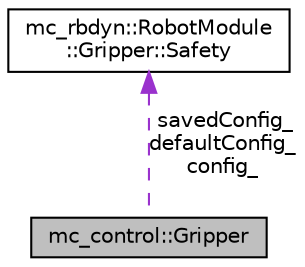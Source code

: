 digraph "mc_control::Gripper"
{
 // INTERACTIVE_SVG=YES
 // LATEX_PDF_SIZE
  edge [fontname="Helvetica",fontsize="10",labelfontname="Helvetica",labelfontsize="10"];
  node [fontname="Helvetica",fontsize="10",shape=record];
  Node1 [label="mc_control::Gripper",height=0.2,width=0.4,color="black", fillcolor="grey75", style="filled", fontcolor="black",tooltip="A robot's gripper reprensentation."];
  Node2 -> Node1 [dir="back",color="darkorchid3",fontsize="10",style="dashed",label=" savedConfig_\ndefaultConfig_\nconfig_" ,fontname="Helvetica"];
  Node2 [label="mc_rbdyn::RobotModule\l::Gripper::Safety",height=0.2,width=0.4,color="black", fillcolor="white", style="filled",URL="$structmc__rbdyn_1_1RobotModule_1_1Gripper_1_1Safety.html",tooltip=" "];
}
